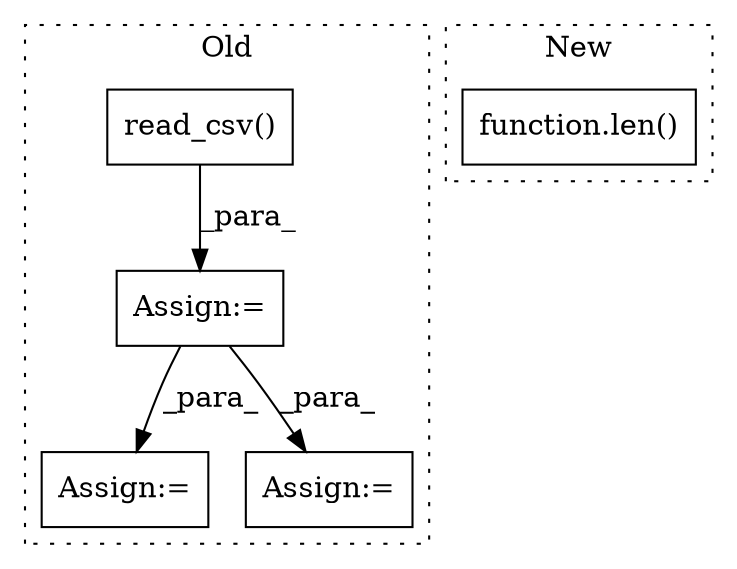 digraph G {
subgraph cluster0 {
1 [label="read_csv()" a="75" s="19219,19236" l="12,99" shape="box"];
3 [label="Assign:=" a="68" s="19477" l="3" shape="box"];
4 [label="Assign:=" a="68" s="19216" l="3" shape="box"];
5 [label="Assign:=" a="68" s="19358" l="3" shape="box"];
label = "Old";
style="dotted";
}
subgraph cluster1 {
2 [label="function.len()" a="75" s="20731,20737" l="4,1" shape="box"];
label = "New";
style="dotted";
}
1 -> 4 [label="_para_"];
4 -> 5 [label="_para_"];
4 -> 3 [label="_para_"];
}